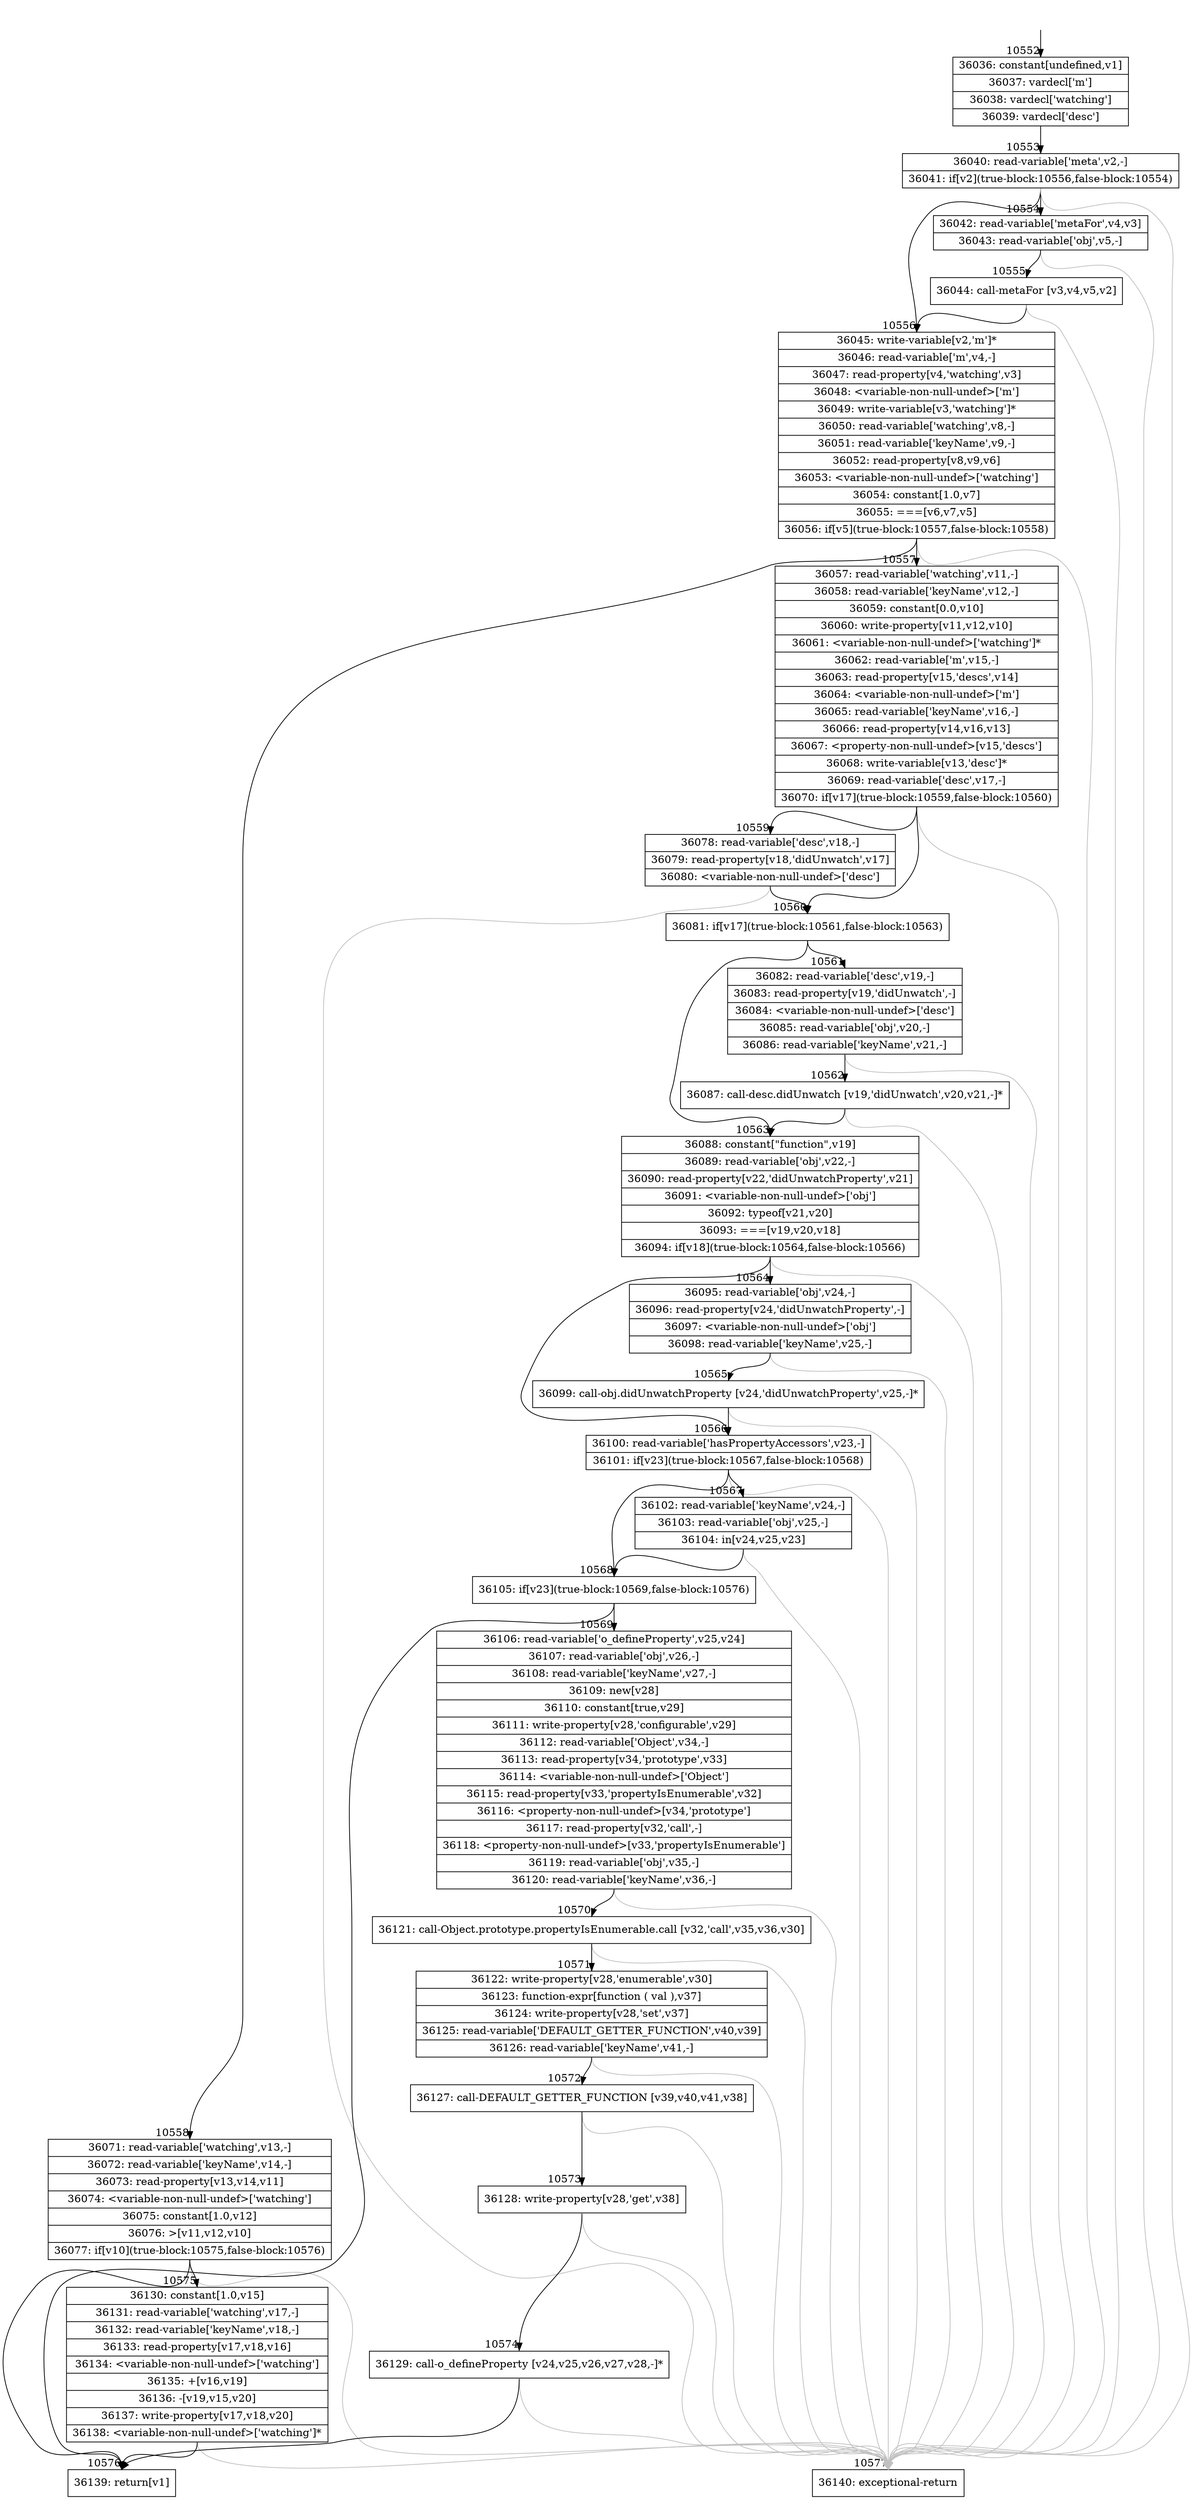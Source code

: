 digraph {
rankdir="TD"
BB_entry886[shape=none,label=""];
BB_entry886 -> BB10552 [tailport=s, headport=n, headlabel="    10552"]
BB10552 [shape=record label="{36036: constant[undefined,v1]|36037: vardecl['m']|36038: vardecl['watching']|36039: vardecl['desc']}" ] 
BB10552 -> BB10553 [tailport=s, headport=n, headlabel="      10553"]
BB10553 [shape=record label="{36040: read-variable['meta',v2,-]|36041: if[v2](true-block:10556,false-block:10554)}" ] 
BB10553 -> BB10556 [tailport=s, headport=n, headlabel="      10556"]
BB10553 -> BB10554 [tailport=s, headport=n, headlabel="      10554"]
BB10553 -> BB10577 [tailport=s, headport=n, color=gray, headlabel="      10577"]
BB10554 [shape=record label="{36042: read-variable['metaFor',v4,v3]|36043: read-variable['obj',v5,-]}" ] 
BB10554 -> BB10555 [tailport=s, headport=n, headlabel="      10555"]
BB10554 -> BB10577 [tailport=s, headport=n, color=gray]
BB10555 [shape=record label="{36044: call-metaFor [v3,v4,v5,v2]}" ] 
BB10555 -> BB10556 [tailport=s, headport=n]
BB10555 -> BB10577 [tailport=s, headport=n, color=gray]
BB10556 [shape=record label="{36045: write-variable[v2,'m']*|36046: read-variable['m',v4,-]|36047: read-property[v4,'watching',v3]|36048: \<variable-non-null-undef\>['m']|36049: write-variable[v3,'watching']*|36050: read-variable['watching',v8,-]|36051: read-variable['keyName',v9,-]|36052: read-property[v8,v9,v6]|36053: \<variable-non-null-undef\>['watching']|36054: constant[1.0,v7]|36055: ===[v6,v7,v5]|36056: if[v5](true-block:10557,false-block:10558)}" ] 
BB10556 -> BB10557 [tailport=s, headport=n, headlabel="      10557"]
BB10556 -> BB10558 [tailport=s, headport=n, headlabel="      10558"]
BB10556 -> BB10577 [tailport=s, headport=n, color=gray]
BB10557 [shape=record label="{36057: read-variable['watching',v11,-]|36058: read-variable['keyName',v12,-]|36059: constant[0.0,v10]|36060: write-property[v11,v12,v10]|36061: \<variable-non-null-undef\>['watching']*|36062: read-variable['m',v15,-]|36063: read-property[v15,'descs',v14]|36064: \<variable-non-null-undef\>['m']|36065: read-variable['keyName',v16,-]|36066: read-property[v14,v16,v13]|36067: \<property-non-null-undef\>[v15,'descs']|36068: write-variable[v13,'desc']*|36069: read-variable['desc',v17,-]|36070: if[v17](true-block:10559,false-block:10560)}" ] 
BB10557 -> BB10560 [tailport=s, headport=n, headlabel="      10560"]
BB10557 -> BB10559 [tailport=s, headport=n, headlabel="      10559"]
BB10557 -> BB10577 [tailport=s, headport=n, color=gray]
BB10558 [shape=record label="{36071: read-variable['watching',v13,-]|36072: read-variable['keyName',v14,-]|36073: read-property[v13,v14,v11]|36074: \<variable-non-null-undef\>['watching']|36075: constant[1.0,v12]|36076: \>[v11,v12,v10]|36077: if[v10](true-block:10575,false-block:10576)}" ] 
BB10558 -> BB10575 [tailport=s, headport=n, headlabel="      10575"]
BB10558 -> BB10576 [tailport=s, headport=n, headlabel="      10576"]
BB10558 -> BB10577 [tailport=s, headport=n, color=gray]
BB10559 [shape=record label="{36078: read-variable['desc',v18,-]|36079: read-property[v18,'didUnwatch',v17]|36080: \<variable-non-null-undef\>['desc']}" ] 
BB10559 -> BB10560 [tailport=s, headport=n]
BB10559 -> BB10577 [tailport=s, headport=n, color=gray]
BB10560 [shape=record label="{36081: if[v17](true-block:10561,false-block:10563)}" ] 
BB10560 -> BB10561 [tailport=s, headport=n, headlabel="      10561"]
BB10560 -> BB10563 [tailport=s, headport=n, headlabel="      10563"]
BB10561 [shape=record label="{36082: read-variable['desc',v19,-]|36083: read-property[v19,'didUnwatch',-]|36084: \<variable-non-null-undef\>['desc']|36085: read-variable['obj',v20,-]|36086: read-variable['keyName',v21,-]}" ] 
BB10561 -> BB10562 [tailport=s, headport=n, headlabel="      10562"]
BB10561 -> BB10577 [tailport=s, headport=n, color=gray]
BB10562 [shape=record label="{36087: call-desc.didUnwatch [v19,'didUnwatch',v20,v21,-]*}" ] 
BB10562 -> BB10563 [tailport=s, headport=n]
BB10562 -> BB10577 [tailport=s, headport=n, color=gray]
BB10563 [shape=record label="{36088: constant[\"function\",v19]|36089: read-variable['obj',v22,-]|36090: read-property[v22,'didUnwatchProperty',v21]|36091: \<variable-non-null-undef\>['obj']|36092: typeof[v21,v20]|36093: ===[v19,v20,v18]|36094: if[v18](true-block:10564,false-block:10566)}" ] 
BB10563 -> BB10564 [tailport=s, headport=n, headlabel="      10564"]
BB10563 -> BB10566 [tailport=s, headport=n, headlabel="      10566"]
BB10563 -> BB10577 [tailport=s, headport=n, color=gray]
BB10564 [shape=record label="{36095: read-variable['obj',v24,-]|36096: read-property[v24,'didUnwatchProperty',-]|36097: \<variable-non-null-undef\>['obj']|36098: read-variable['keyName',v25,-]}" ] 
BB10564 -> BB10565 [tailport=s, headport=n, headlabel="      10565"]
BB10564 -> BB10577 [tailport=s, headport=n, color=gray]
BB10565 [shape=record label="{36099: call-obj.didUnwatchProperty [v24,'didUnwatchProperty',v25,-]*}" ] 
BB10565 -> BB10566 [tailport=s, headport=n]
BB10565 -> BB10577 [tailport=s, headport=n, color=gray]
BB10566 [shape=record label="{36100: read-variable['hasPropertyAccessors',v23,-]|36101: if[v23](true-block:10567,false-block:10568)}" ] 
BB10566 -> BB10568 [tailport=s, headport=n, headlabel="      10568"]
BB10566 -> BB10567 [tailport=s, headport=n, headlabel="      10567"]
BB10566 -> BB10577 [tailport=s, headport=n, color=gray]
BB10567 [shape=record label="{36102: read-variable['keyName',v24,-]|36103: read-variable['obj',v25,-]|36104: in[v24,v25,v23]}" ] 
BB10567 -> BB10568 [tailport=s, headport=n]
BB10567 -> BB10577 [tailport=s, headport=n, color=gray]
BB10568 [shape=record label="{36105: if[v23](true-block:10569,false-block:10576)}" ] 
BB10568 -> BB10569 [tailport=s, headport=n, headlabel="      10569"]
BB10568 -> BB10576 [tailport=s, headport=n]
BB10569 [shape=record label="{36106: read-variable['o_defineProperty',v25,v24]|36107: read-variable['obj',v26,-]|36108: read-variable['keyName',v27,-]|36109: new[v28]|36110: constant[true,v29]|36111: write-property[v28,'configurable',v29]|36112: read-variable['Object',v34,-]|36113: read-property[v34,'prototype',v33]|36114: \<variable-non-null-undef\>['Object']|36115: read-property[v33,'propertyIsEnumerable',v32]|36116: \<property-non-null-undef\>[v34,'prototype']|36117: read-property[v32,'call',-]|36118: \<property-non-null-undef\>[v33,'propertyIsEnumerable']|36119: read-variable['obj',v35,-]|36120: read-variable['keyName',v36,-]}" ] 
BB10569 -> BB10570 [tailport=s, headport=n, headlabel="      10570"]
BB10569 -> BB10577 [tailport=s, headport=n, color=gray]
BB10570 [shape=record label="{36121: call-Object.prototype.propertyIsEnumerable.call [v32,'call',v35,v36,v30]}" ] 
BB10570 -> BB10571 [tailport=s, headport=n, headlabel="      10571"]
BB10570 -> BB10577 [tailport=s, headport=n, color=gray]
BB10571 [shape=record label="{36122: write-property[v28,'enumerable',v30]|36123: function-expr[function ( val ),v37]|36124: write-property[v28,'set',v37]|36125: read-variable['DEFAULT_GETTER_FUNCTION',v40,v39]|36126: read-variable['keyName',v41,-]}" ] 
BB10571 -> BB10572 [tailport=s, headport=n, headlabel="      10572"]
BB10571 -> BB10577 [tailport=s, headport=n, color=gray]
BB10572 [shape=record label="{36127: call-DEFAULT_GETTER_FUNCTION [v39,v40,v41,v38]}" ] 
BB10572 -> BB10573 [tailport=s, headport=n, headlabel="      10573"]
BB10572 -> BB10577 [tailport=s, headport=n, color=gray]
BB10573 [shape=record label="{36128: write-property[v28,'get',v38]}" ] 
BB10573 -> BB10574 [tailport=s, headport=n, headlabel="      10574"]
BB10573 -> BB10577 [tailport=s, headport=n, color=gray]
BB10574 [shape=record label="{36129: call-o_defineProperty [v24,v25,v26,v27,v28,-]*}" ] 
BB10574 -> BB10576 [tailport=s, headport=n]
BB10574 -> BB10577 [tailport=s, headport=n, color=gray]
BB10575 [shape=record label="{36130: constant[1.0,v15]|36131: read-variable['watching',v17,-]|36132: read-variable['keyName',v18,-]|36133: read-property[v17,v18,v16]|36134: \<variable-non-null-undef\>['watching']|36135: +[v16,v19]|36136: -[v19,v15,v20]|36137: write-property[v17,v18,v20]|36138: \<variable-non-null-undef\>['watching']*}" ] 
BB10575 -> BB10576 [tailport=s, headport=n]
BB10575 -> BB10577 [tailport=s, headport=n, color=gray]
BB10576 [shape=record label="{36139: return[v1]}" ] 
BB10577 [shape=record label="{36140: exceptional-return}" ] 
//#$~ 18852
}
